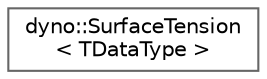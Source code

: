 digraph "Graphical Class Hierarchy"
{
 // LATEX_PDF_SIZE
  bgcolor="transparent";
  edge [fontname=Helvetica,fontsize=10,labelfontname=Helvetica,labelfontsize=10];
  node [fontname=Helvetica,fontsize=10,shape=box,height=0.2,width=0.4];
  rankdir="LR";
  Node0 [id="Node000000",label="dyno::SurfaceTension\l\< TDataType \>",height=0.2,width=0.4,color="grey40", fillcolor="white", style="filled",URL="$classdyno_1_1_surface_tension.html",tooltip=" "];
}

